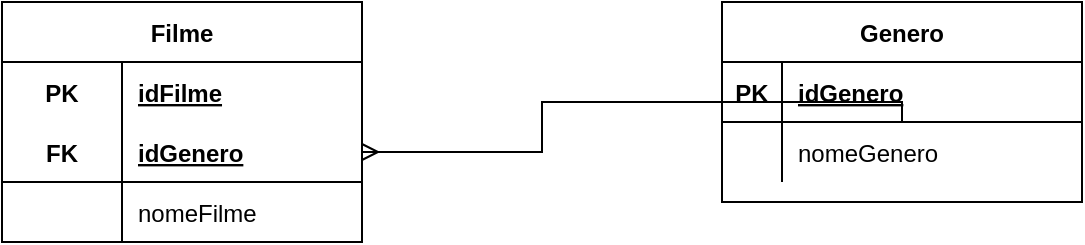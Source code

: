 <mxfile version="15.2.7" type="device"><diagram id="LQCEVwaRhr_La914UA8g" name="Page-1"><mxGraphModel dx="1038" dy="579" grid="1" gridSize="10" guides="1" tooltips="1" connect="1" arrows="1" fold="1" page="1" pageScale="1" pageWidth="827" pageHeight="1169" math="0" shadow="0"><root><mxCell id="0"/><mxCell id="1" parent="0"/><mxCell id="VpilRK49-DYlLT552h-t-25" value="Filme" style="shape=table;startSize=30;container=1;collapsible=1;childLayout=tableLayout;fixedRows=1;rowLines=0;fontStyle=1;align=center;resizeLast=1;" vertex="1" parent="1"><mxGeometry x="90" y="190" width="180" height="120" as="geometry"/></mxCell><mxCell id="VpilRK49-DYlLT552h-t-26" value="" style="shape=partialRectangle;collapsible=0;dropTarget=0;pointerEvents=0;fillColor=none;top=0;left=0;bottom=0;right=0;points=[[0,0.5],[1,0.5]];portConstraint=eastwest;" vertex="1" parent="VpilRK49-DYlLT552h-t-25"><mxGeometry y="30" width="180" height="30" as="geometry"/></mxCell><mxCell id="VpilRK49-DYlLT552h-t-27" value="PK" style="shape=partialRectangle;connectable=0;fillColor=none;top=0;left=0;bottom=0;right=0;fontStyle=1;overflow=hidden;" vertex="1" parent="VpilRK49-DYlLT552h-t-26"><mxGeometry width="60" height="30" as="geometry"/></mxCell><mxCell id="VpilRK49-DYlLT552h-t-28" value="idFilme" style="shape=partialRectangle;connectable=0;fillColor=none;top=0;left=0;bottom=0;right=0;align=left;spacingLeft=6;fontStyle=5;overflow=hidden;" vertex="1" parent="VpilRK49-DYlLT552h-t-26"><mxGeometry x="60" width="120" height="30" as="geometry"/></mxCell><mxCell id="VpilRK49-DYlLT552h-t-29" value="" style="shape=partialRectangle;collapsible=0;dropTarget=0;pointerEvents=0;fillColor=none;top=0;left=0;bottom=1;right=0;points=[[0,0.5],[1,0.5]];portConstraint=eastwest;" vertex="1" parent="VpilRK49-DYlLT552h-t-25"><mxGeometry y="60" width="180" height="30" as="geometry"/></mxCell><mxCell id="VpilRK49-DYlLT552h-t-30" value="FK" style="shape=partialRectangle;connectable=0;fillColor=none;top=0;left=0;bottom=0;right=0;fontStyle=1;overflow=hidden;" vertex="1" parent="VpilRK49-DYlLT552h-t-29"><mxGeometry width="60" height="30" as="geometry"/></mxCell><mxCell id="VpilRK49-DYlLT552h-t-31" value="idGenero" style="shape=partialRectangle;connectable=0;fillColor=none;top=0;left=0;bottom=0;right=0;align=left;spacingLeft=6;fontStyle=5;overflow=hidden;" vertex="1" parent="VpilRK49-DYlLT552h-t-29"><mxGeometry x="60" width="120" height="30" as="geometry"/></mxCell><mxCell id="VpilRK49-DYlLT552h-t-32" value="" style="shape=partialRectangle;collapsible=0;dropTarget=0;pointerEvents=0;fillColor=none;top=0;left=0;bottom=0;right=0;points=[[0,0.5],[1,0.5]];portConstraint=eastwest;" vertex="1" parent="VpilRK49-DYlLT552h-t-25"><mxGeometry y="90" width="180" height="30" as="geometry"/></mxCell><mxCell id="VpilRK49-DYlLT552h-t-33" value="" style="shape=partialRectangle;connectable=0;fillColor=none;top=0;left=0;bottom=0;right=0;editable=1;overflow=hidden;" vertex="1" parent="VpilRK49-DYlLT552h-t-32"><mxGeometry width="60" height="30" as="geometry"/></mxCell><mxCell id="VpilRK49-DYlLT552h-t-34" value="nomeFilme" style="shape=partialRectangle;connectable=0;fillColor=none;top=0;left=0;bottom=0;right=0;align=left;spacingLeft=6;overflow=hidden;" vertex="1" parent="VpilRK49-DYlLT552h-t-32"><mxGeometry x="60" width="120" height="30" as="geometry"/></mxCell><mxCell id="VpilRK49-DYlLT552h-t-38" value="Genero" style="shape=table;startSize=30;container=1;collapsible=1;childLayout=tableLayout;fixedRows=1;rowLines=0;fontStyle=1;align=center;resizeLast=1;" vertex="1" parent="1"><mxGeometry x="450" y="190" width="180" height="100" as="geometry"/></mxCell><mxCell id="VpilRK49-DYlLT552h-t-39" value="" style="shape=partialRectangle;collapsible=0;dropTarget=0;pointerEvents=0;fillColor=none;top=0;left=0;bottom=1;right=0;points=[[0,0.5],[1,0.5]];portConstraint=eastwest;" vertex="1" parent="VpilRK49-DYlLT552h-t-38"><mxGeometry y="30" width="180" height="30" as="geometry"/></mxCell><mxCell id="VpilRK49-DYlLT552h-t-40" value="PK" style="shape=partialRectangle;connectable=0;fillColor=none;top=0;left=0;bottom=0;right=0;fontStyle=1;overflow=hidden;" vertex="1" parent="VpilRK49-DYlLT552h-t-39"><mxGeometry width="30" height="30" as="geometry"/></mxCell><mxCell id="VpilRK49-DYlLT552h-t-41" value="idGenero" style="shape=partialRectangle;connectable=0;fillColor=none;top=0;left=0;bottom=0;right=0;align=left;spacingLeft=6;fontStyle=5;overflow=hidden;" vertex="1" parent="VpilRK49-DYlLT552h-t-39"><mxGeometry x="30" width="150" height="30" as="geometry"/></mxCell><mxCell id="VpilRK49-DYlLT552h-t-42" value="" style="shape=partialRectangle;collapsible=0;dropTarget=0;pointerEvents=0;fillColor=none;top=0;left=0;bottom=0;right=0;points=[[0,0.5],[1,0.5]];portConstraint=eastwest;" vertex="1" parent="VpilRK49-DYlLT552h-t-38"><mxGeometry y="60" width="180" height="30" as="geometry"/></mxCell><mxCell id="VpilRK49-DYlLT552h-t-43" value="" style="shape=partialRectangle;connectable=0;fillColor=none;top=0;left=0;bottom=0;right=0;editable=1;overflow=hidden;" vertex="1" parent="VpilRK49-DYlLT552h-t-42"><mxGeometry width="30" height="30" as="geometry"/></mxCell><mxCell id="VpilRK49-DYlLT552h-t-44" value="nomeGenero" style="shape=partialRectangle;connectable=0;fillColor=none;top=0;left=0;bottom=0;right=0;align=left;spacingLeft=6;overflow=hidden;" vertex="1" parent="VpilRK49-DYlLT552h-t-42"><mxGeometry x="30" width="150" height="30" as="geometry"/></mxCell><mxCell id="VpilRK49-DYlLT552h-t-54" style="edgeStyle=orthogonalEdgeStyle;rounded=0;orthogonalLoop=1;jettySize=auto;html=1;entryX=1;entryY=0.5;entryDx=0;entryDy=0;endArrow=ERmany;endFill=0;" edge="1" parent="1" source="VpilRK49-DYlLT552h-t-42" target="VpilRK49-DYlLT552h-t-29"><mxGeometry relative="1" as="geometry"><Array as="points"><mxPoint x="540" y="240"/><mxPoint x="360" y="240"/><mxPoint x="360" y="265"/></Array></mxGeometry></mxCell></root></mxGraphModel></diagram></mxfile>